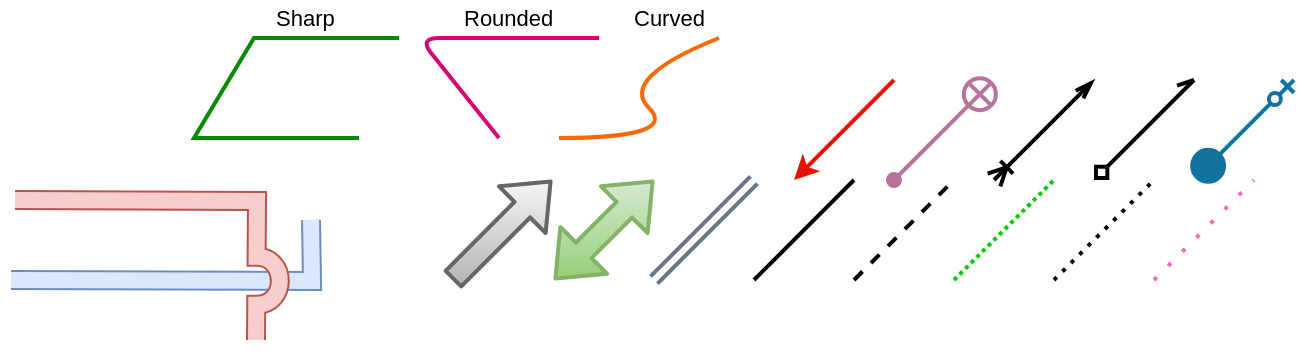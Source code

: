 <mxfile version="11.2.8" pages="1"><diagram id="706e0d1a-6a13-bb84-5f91-873221e41e6e" name="Page-1"><mxGraphModel dx="1408" dy="731" grid="1" gridSize="10" guides="1" tooltips="1" connect="1" arrows="1" fold="1" page="1" pageScale="1" pageWidth="850" pageHeight="1100" math="0" shadow="0"><root><mxCell id="0"/><mxCell id="1" parent="0"/><mxCell id="2f5432f8a29b4817-1" value="" style="endArrow=circlePlus;html=1;startArrow=oval;startFill=1;strokeWidth=2;endFill=0;fillColor=#ffe6cc;strokeColor=#B5739D;" parent="1" edge="1"><mxGeometry width="50" height="50" relative="1" as="geometry"><mxPoint x="600" y="210" as="sourcePoint"/><mxPoint x="650" y="160" as="targetPoint"/></mxGeometry></mxCell><mxCell id="2f5432f8a29b4817-2" value="" style="endArrow=openThin;startArrow=ERoneToMany;html=1;strokeWidth=2;startFill=0;endFill=0;" parent="1" edge="1"><mxGeometry width="50" height="50" relative="1" as="geometry"><mxPoint x="650" y="210" as="sourcePoint"/><mxPoint x="700" y="160" as="targetPoint"/></mxGeometry></mxCell><mxCell id="2f5432f8a29b4817-3" value="" style="endArrow=openAsync;html=1;strokeWidth=2;startArrow=diamond;startFill=0;endFill=0;" parent="1" edge="1"><mxGeometry width="50" height="50" relative="1" as="geometry"><mxPoint x="700" y="210" as="sourcePoint"/><mxPoint x="750" y="160" as="targetPoint"/></mxGeometry></mxCell><mxCell id="2f5432f8a29b4817-4" value="" style="endArrow=ERzeroToOne;html=1;strokeWidth=2;startArrow=circle;startFill=1;endFill=1;fillColor=#b1ddf0;strokeColor=#10739e;" parent="1" edge="1"><mxGeometry width="50" height="50" relative="1" as="geometry"><mxPoint x="750" y="210" as="sourcePoint"/><mxPoint x="800" y="160" as="targetPoint"/></mxGeometry></mxCell><mxCell id="2f5432f8a29b4817-5" value="" style="endArrow=none;html=1;strokeWidth=2;startArrow=classic;startFill=1;fillColor=#e51400;strokeColor=#e51400;" parent="1" edge="1"><mxGeometry width="50" height="50" relative="1" as="geometry"><mxPoint x="550" y="210" as="sourcePoint"/><mxPoint x="600" y="160" as="targetPoint"/></mxGeometry></mxCell><mxCell id="2f5432f8a29b4817-8" value="" style="shape=link;html=1;startArrow=classic;startFill=1;endArrow=ERzeroToOne;endFill=1;jettySize=auto;orthogonalLoop=1;strokeWidth=2;fillColor=#647687;strokeColor=#647687;" parent="1" edge="1"><mxGeometry width="50" height="50" relative="1" as="geometry"><mxPoint x="480" y="260" as="sourcePoint"/><mxPoint x="530" y="210" as="targetPoint"/></mxGeometry></mxCell><mxCell id="2f5432f8a29b4817-9" value="" style="endArrow=none;dashed=1;html=1;strokeWidth=2;" parent="1" edge="1"><mxGeometry width="50" height="50" relative="1" as="geometry"><mxPoint x="580" y="260" as="sourcePoint"/><mxPoint x="630" y="210" as="targetPoint"/></mxGeometry></mxCell><mxCell id="2f5432f8a29b4817-10" value="" style="endArrow=none;html=1;strokeWidth=2;dashed=1;dashPattern=1 1;fillColor=#6d8764;strokeColor=#00CC00;" parent="1" edge="1"><mxGeometry width="50" height="50" relative="1" as="geometry"><mxPoint x="630" y="260" as="sourcePoint"/><mxPoint x="680" y="210" as="targetPoint"/></mxGeometry></mxCell><mxCell id="2f5432f8a29b4817-11" value="" style="endArrow=none;dashed=1;html=1;strokeWidth=2;dashPattern=1 2;" parent="1" edge="1"><mxGeometry width="50" height="50" relative="1" as="geometry"><mxPoint x="680" y="260" as="sourcePoint"/><mxPoint x="730" y="210" as="targetPoint"/></mxGeometry></mxCell><mxCell id="2f5432f8a29b4817-12" value="" style="endArrow=none;html=1;strokeWidth=2;dashed=1;dashPattern=1 4;strokeColor=#FF66B3;" parent="1" edge="1"><mxGeometry width="50" height="50" relative="1" as="geometry"><mxPoint x="730" y="260" as="sourcePoint"/><mxPoint x="780" y="210" as="targetPoint"/></mxGeometry></mxCell><mxCell id="2f5432f8a29b4817-13" value="" style="endArrow=none;html=1;strokeWidth=2;strokeColor=none;" parent="1" edge="1"><mxGeometry width="50" height="50" relative="1" as="geometry"><mxPoint x="530" y="260" as="sourcePoint"/><mxPoint x="580" y="210" as="targetPoint"/></mxGeometry></mxCell><mxCell id="2f5432f8a29b4817-15" value="" style="endArrow=none;html=1;strokeWidth=2;rounded=0;fillColor=#008a00;strokeColor=#008a00;" parent="1" edge="1"><mxGeometry width="50" height="50" relative="1" as="geometry"><mxPoint x="332.5" y="189" as="sourcePoint"/><mxPoint x="352.5" y="139" as="targetPoint"/><Array as="points"><mxPoint x="250" y="189"/><mxPoint x="280" y="139"/></Array></mxGeometry></mxCell><mxCell id="2f5432f8a29b4817-16" value="" style="endArrow=none;html=1;strokeWidth=2;fillColor=#d80073;strokeColor=#d80073;" parent="1" edge="1"><mxGeometry width="50" height="50" relative="1" as="geometry"><mxPoint x="402.5" y="189" as="sourcePoint"/><mxPoint x="452.5" y="139" as="targetPoint"/><Array as="points"><mxPoint x="362.5" y="139"/></Array></mxGeometry></mxCell><mxCell id="2f5432f8a29b4817-17" value="" style="endArrow=none;html=1;strokeWidth=2;curved=1;fillColor=#fa6800;strokeColor=#fa6800;" parent="1" edge="1"><mxGeometry width="50" height="50" relative="1" as="geometry"><mxPoint x="432.5" y="189" as="sourcePoint"/><mxPoint x="512.5" y="139" as="targetPoint"/><Array as="points"><mxPoint x="492.5" y="189"/><mxPoint x="462.5" y="159"/></Array></mxGeometry></mxCell><mxCell id="2f5432f8a29b4817-18" value="Sharp" style="text;html=1;resizable=0;points=[];autosize=1;align=left;verticalAlign=top;spacingTop=-4;fontSize=11;fontColor=#000000;" parent="1" vertex="1"><mxGeometry x="288.5" y="120" width="40" height="10" as="geometry"/></mxCell><mxCell id="2f5432f8a29b4817-19" value="Rounded" style="text;html=1;resizable=0;points=[];autosize=1;align=left;verticalAlign=top;spacingTop=-4;fontSize=11;fontColor=#000000;" parent="1" vertex="1"><mxGeometry x="382.5" y="120" width="60" height="10" as="geometry"/></mxCell><mxCell id="2f5432f8a29b4817-20" value="Curved" style="text;html=1;resizable=0;points=[];autosize=1;align=left;verticalAlign=top;spacingTop=-4;fontSize=11;fontColor=#000000;" parent="1" vertex="1"><mxGeometry x="467.5" y="120" width="50" height="10" as="geometry"/></mxCell><mxCell id="2f5432f8a29b4817-21" value="" style="endArrow=none;html=1;strokeWidth=2;fontColor=#000000;" parent="1" edge="1"><mxGeometry width="50" height="50" relative="1" as="geometry"><mxPoint x="530" y="260" as="sourcePoint"/><mxPoint x="580" y="210" as="targetPoint"/></mxGeometry></mxCell><mxCell id="2f5432f8a29b4817-24" value="" style="endArrow=classic;html=1;strokeWidth=2;fontColor=#000000;endFill=1;shape=flexArrow;fillColor=#f5f5f5;strokeColor=#666666;gradientColor=#b3b3b3;" parent="1" edge="1"><mxGeometry width="50" height="50" relative="1" as="geometry"><mxPoint x="379" y="260" as="sourcePoint"/><mxPoint x="429" y="210" as="targetPoint"/></mxGeometry></mxCell><mxCell id="2f5432f8a29b4817-26" value="" style="shape=flexArrow;endArrow=classic;startArrow=classic;html=1;fillColor=#d5e8d4;strokeWidth=2;fontColor=#000000;strokeColor=#82b366;gradientColor=#97d077;" parent="1" edge="1"><mxGeometry width="50" height="50" relative="1" as="geometry"><mxPoint x="430" y="260" as="sourcePoint"/><mxPoint x="480" y="210" as="targetPoint"/></mxGeometry></mxCell><mxCell id="4f2aa48fc51d2828-1" value="" style="shape=filledEdge;rounded=0;fixDash=1;endArrow=none;strokeWidth=10;fillColor=#dae8fc;edgeStyle=orthogonalEdgeStyle;strokeColor=#6c8ebf;" parent="1" edge="1"><mxGeometry width="60" height="40" relative="1" as="geometry"><mxPoint x="158.5" y="260" as="sourcePoint"/><mxPoint x="308.5" y="230" as="targetPoint"/></mxGeometry></mxCell><mxCell id="4f2aa48fc51d2828-2" value="" style="shape=filledEdge;rounded=0;fixDash=1;endArrow=none;strokeWidth=10;fillColor=#f8cecc;edgeStyle=orthogonalEdgeStyle;strokeColor=#b85450;jumpStyle=arc;" parent="1" edge="1"><mxGeometry width="60" height="40" relative="1" as="geometry"><mxPoint x="160.5" y="220" as="sourcePoint"/><mxPoint x="281" y="290" as="targetPoint"/></mxGeometry></mxCell></root></mxGraphModel></diagram></mxfile>